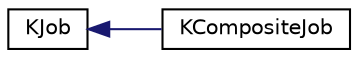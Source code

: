 digraph "Graphical Class Hierarchy"
{
  edge [fontname="Helvetica",fontsize="10",labelfontname="Helvetica",labelfontsize="10"];
  node [fontname="Helvetica",fontsize="10",shape=record];
  rankdir="LR";
  Node0 [label="KJob",height=0.2,width=0.4,color="black", fillcolor="white", style="filled",URL="$classKJob.html",tooltip="The base class for all jobs. "];
  Node0 -> Node1 [dir="back",color="midnightblue",fontsize="10",style="solid",fontname="Helvetica"];
  Node1 [label="KCompositeJob",height=0.2,width=0.4,color="black", fillcolor="white", style="filled",URL="$classKCompositeJob.html",tooltip="The base class for all jobs able to be composed of one or more subjobs. "];
}

